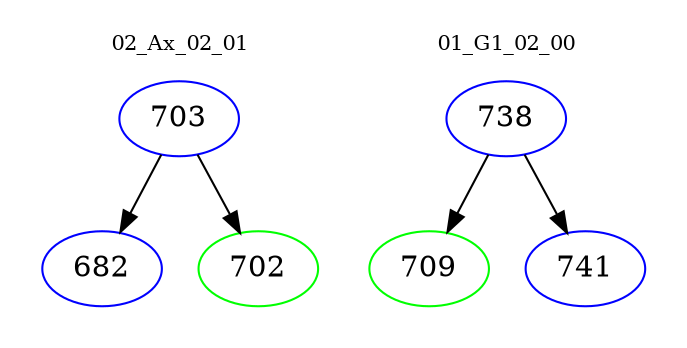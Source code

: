 digraph{
subgraph cluster_0 {
color = white
label = "02_Ax_02_01";
fontsize=10;
T0_703 [label="703", color="blue"]
T0_703 -> T0_682 [color="black"]
T0_682 [label="682", color="blue"]
T0_703 -> T0_702 [color="black"]
T0_702 [label="702", color="green"]
}
subgraph cluster_1 {
color = white
label = "01_G1_02_00";
fontsize=10;
T1_738 [label="738", color="blue"]
T1_738 -> T1_709 [color="black"]
T1_709 [label="709", color="green"]
T1_738 -> T1_741 [color="black"]
T1_741 [label="741", color="blue"]
}
}
